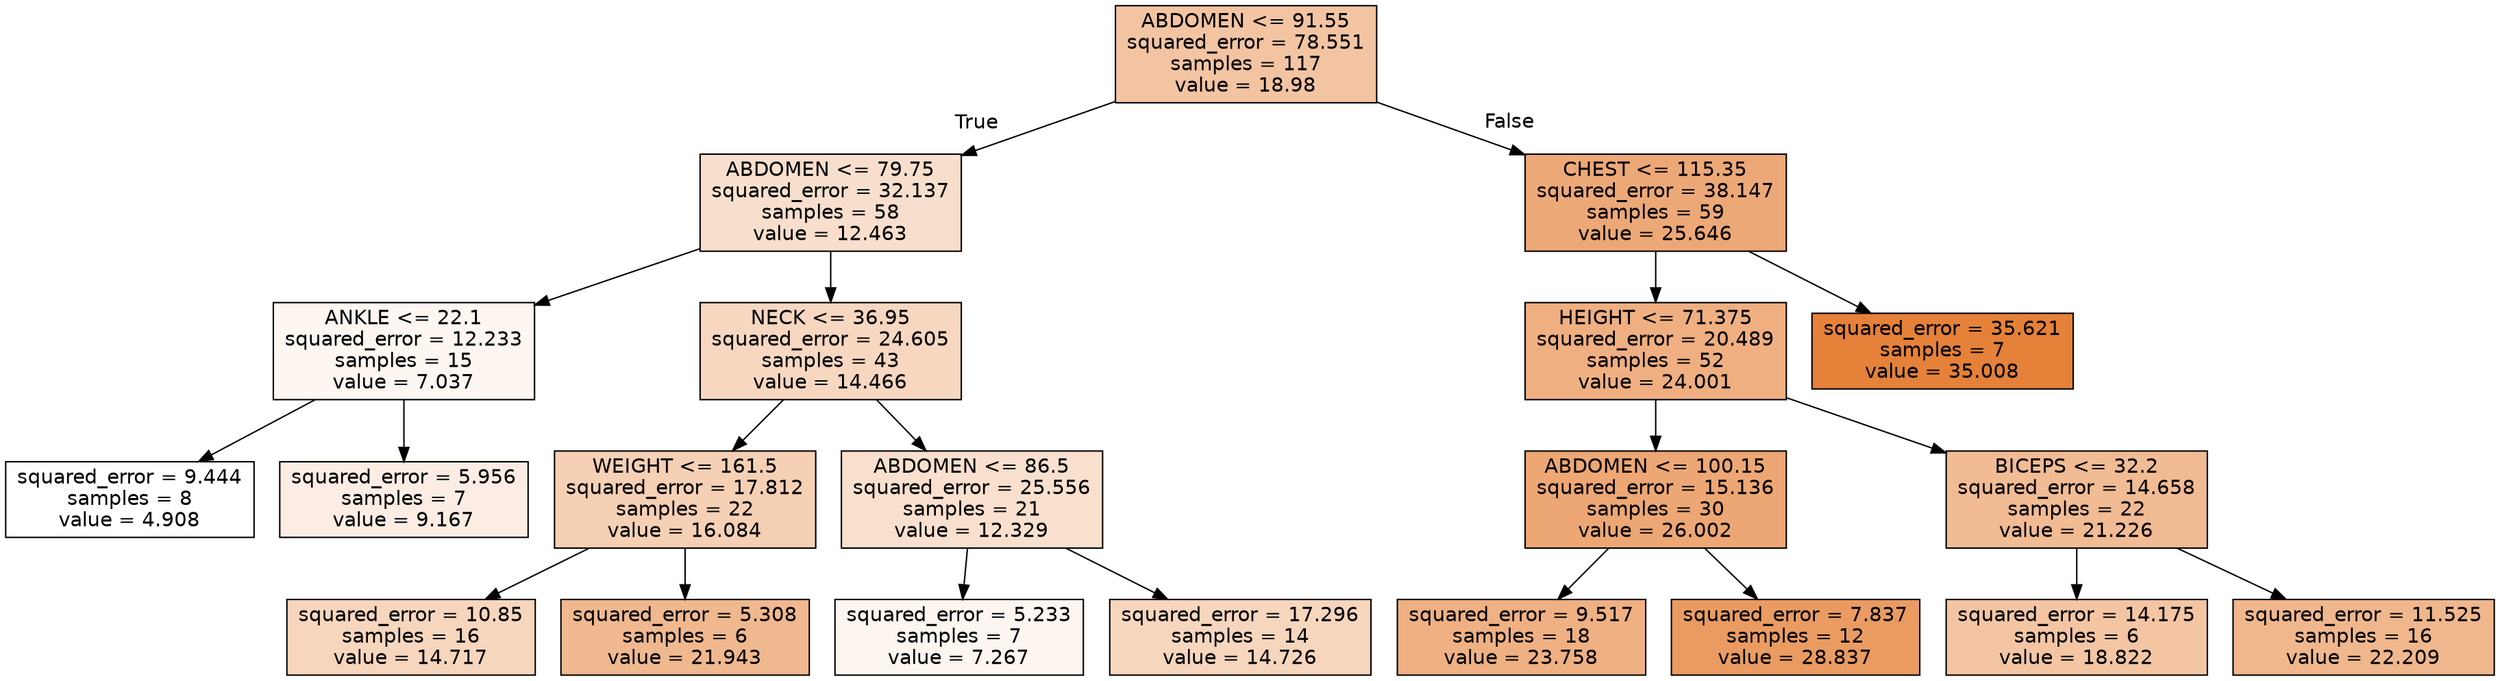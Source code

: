 digraph Tree {
node [shape=box, style="filled", color="black", fontname="helvetica"] ;
edge [fontname="helvetica"] ;
0 [label="ABDOMEN <= 91.55\nsquared_error = 78.551\nsamples = 117\nvalue = 18.98", fillcolor="#f3c4a2"] ;
1 [label="ABDOMEN <= 79.75\nsquared_error = 32.137\nsamples = 58\nvalue = 12.463", fillcolor="#f8dfcd"] ;
0 -> 1 [labeldistance=2.5, labelangle=45, headlabel="True"] ;
2 [label="ANKLE <= 22.1\nsquared_error = 12.233\nsamples = 15\nvalue = 7.037", fillcolor="#fdf6f1"] ;
1 -> 2 ;
3 [label="squared_error = 9.444\nsamples = 8\nvalue = 4.908", fillcolor="#ffffff"] ;
2 -> 3 ;
4 [label="squared_error = 5.956\nsamples = 7\nvalue = 9.167", fillcolor="#fbede3"] ;
2 -> 4 ;
5 [label="NECK <= 36.95\nsquared_error = 24.605\nsamples = 43\nvalue = 14.466", fillcolor="#f7d7c0"] ;
1 -> 5 ;
6 [label="WEIGHT <= 161.5\nsquared_error = 17.812\nsamples = 22\nvalue = 16.084", fillcolor="#f5d0b5"] ;
5 -> 6 ;
7 [label="squared_error = 10.85\nsamples = 16\nvalue = 14.717", fillcolor="#f7d6be"] ;
6 -> 7 ;
8 [label="squared_error = 5.308\nsamples = 6\nvalue = 21.943", fillcolor="#f0b88f"] ;
6 -> 8 ;
9 [label="ABDOMEN <= 86.5\nsquared_error = 25.556\nsamples = 21\nvalue = 12.329", fillcolor="#f9e0ce"] ;
5 -> 9 ;
10 [label="squared_error = 5.233\nsamples = 7\nvalue = 7.267", fillcolor="#fdf5ef"] ;
9 -> 10 ;
11 [label="squared_error = 17.296\nsamples = 14\nvalue = 14.726", fillcolor="#f7d6be"] ;
9 -> 11 ;
12 [label="CHEST <= 115.35\nsquared_error = 38.147\nsamples = 59\nvalue = 25.646", fillcolor="#eda877"] ;
0 -> 12 [labeldistance=2.5, labelangle=-45, headlabel="False"] ;
13 [label="HEIGHT <= 71.375\nsquared_error = 20.489\nsamples = 52\nvalue = 24.001", fillcolor="#efaf81"] ;
12 -> 13 ;
14 [label="ABDOMEN <= 100.15\nsquared_error = 15.136\nsamples = 30\nvalue = 26.002", fillcolor="#eda774"] ;
13 -> 14 ;
15 [label="squared_error = 9.517\nsamples = 18\nvalue = 23.758", fillcolor="#efb083"] ;
14 -> 15 ;
16 [label="squared_error = 7.837\nsamples = 12\nvalue = 28.837", fillcolor="#ea9b62"] ;
14 -> 16 ;
17 [label="BICEPS <= 32.2\nsquared_error = 14.658\nsamples = 22\nvalue = 21.226", fillcolor="#f1bb94"] ;
13 -> 17 ;
18 [label="squared_error = 14.175\nsamples = 6\nvalue = 18.822", fillcolor="#f3c5a3"] ;
17 -> 18 ;
19 [label="squared_error = 11.525\nsamples = 16\nvalue = 22.209", fillcolor="#f0b78d"] ;
17 -> 19 ;
20 [label="squared_error = 35.621\nsamples = 7\nvalue = 35.008", fillcolor="#e58139"] ;
12 -> 20 ;
}